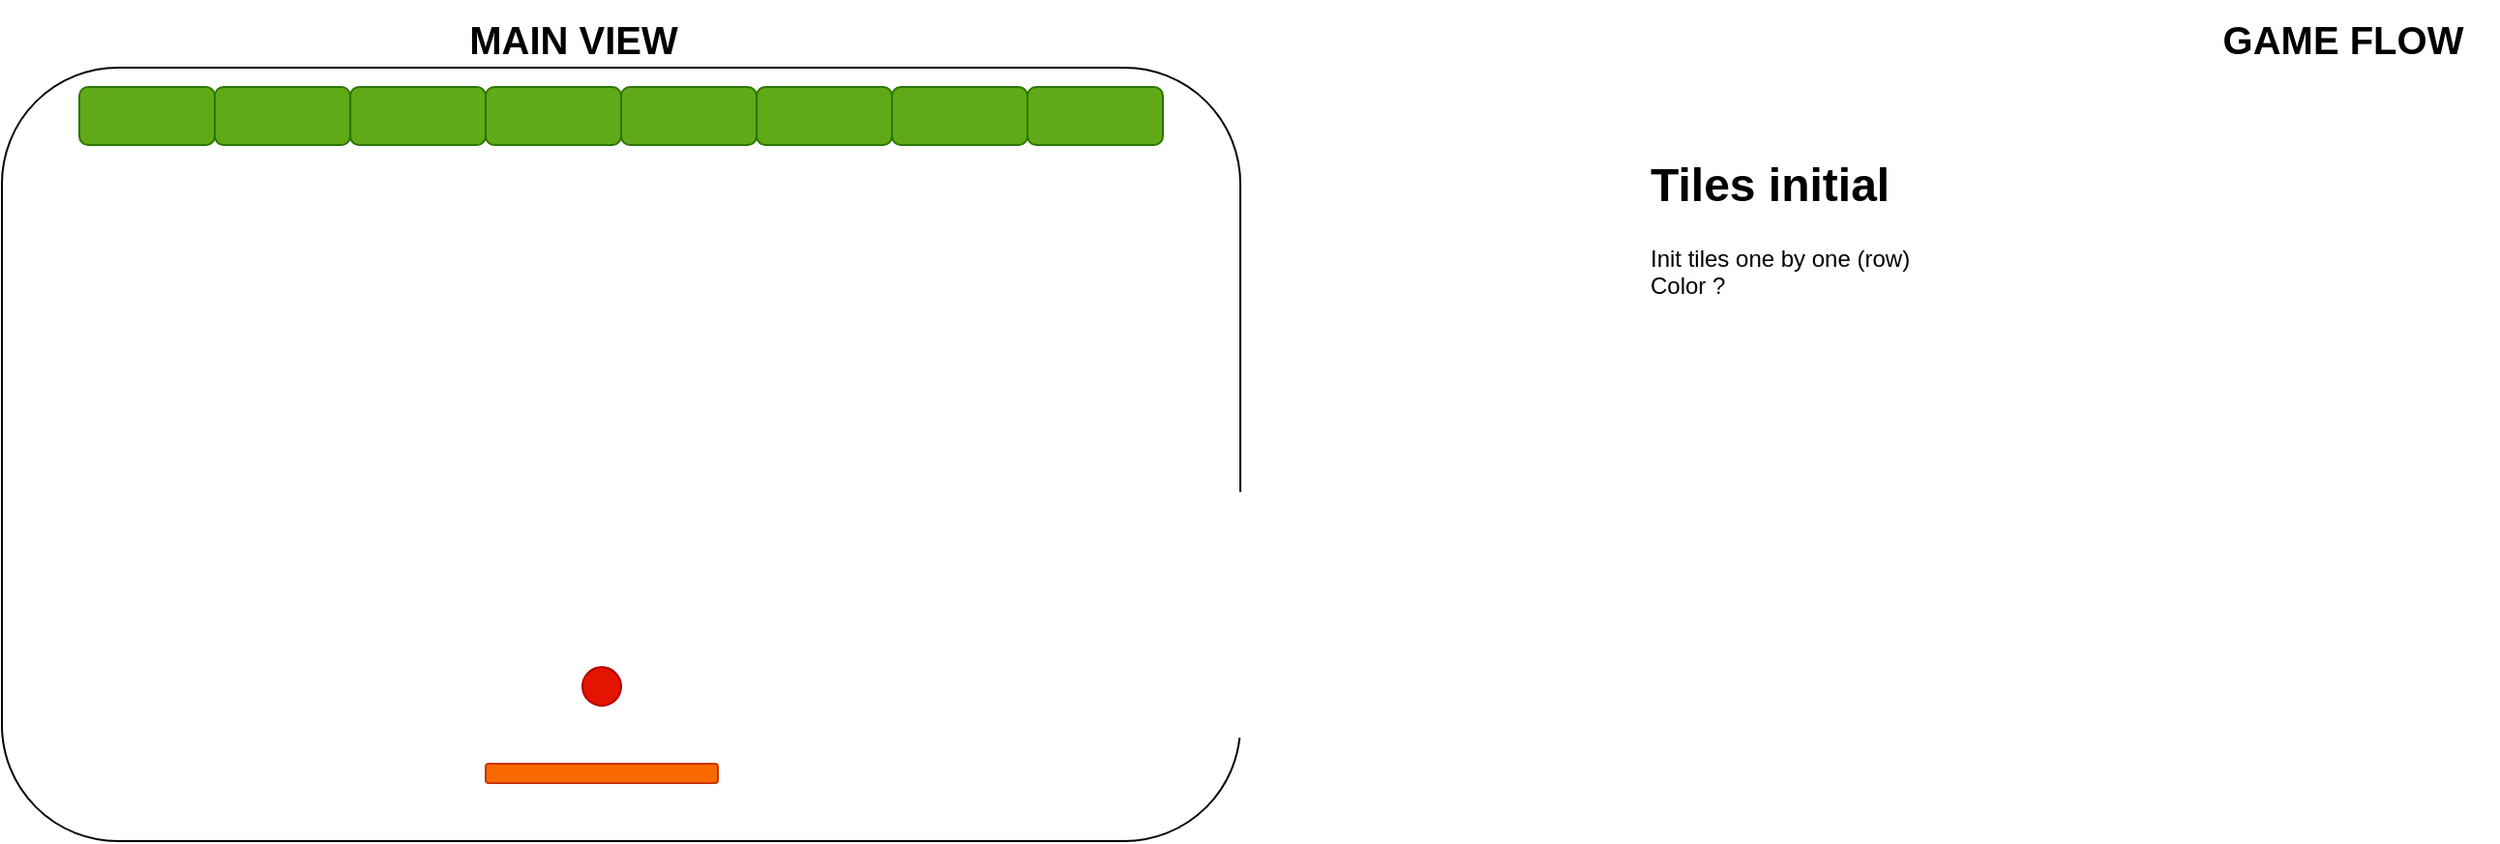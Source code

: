 <mxfile version="24.4.0" type="github">
  <diagram name="Страница — 1" id="_Dna42i9u4ze2QL8LWOY">
    <mxGraphModel dx="1434" dy="791" grid="1" gridSize="10" guides="1" tooltips="1" connect="1" arrows="1" fold="1" page="1" pageScale="1" pageWidth="827" pageHeight="1169" math="0" shadow="0">
      <root>
        <mxCell id="0" />
        <mxCell id="1" parent="0" />
        <mxCell id="10jJWK-blG1WuYGpEJU--1" value="" style="rounded=1;whiteSpace=wrap;html=1;aspect=fixed;movable=0;resizable=0;rotatable=0;deletable=0;editable=0;locked=1;connectable=0;" vertex="1" parent="1">
          <mxGeometry x="40" y="40" width="640" height="400" as="geometry" />
        </mxCell>
        <mxCell id="10jJWK-blG1WuYGpEJU--2" value="" style="rounded=1;whiteSpace=wrap;html=1;fillColor=#60a917;strokeColor=#2D7600;fontColor=#ffffff;" vertex="1" parent="1">
          <mxGeometry x="80" y="50" width="70" height="30" as="geometry" />
        </mxCell>
        <mxCell id="10jJWK-blG1WuYGpEJU--3" value="" style="rounded=1;whiteSpace=wrap;html=1;fillColor=#60a917;strokeColor=#2D7600;fontColor=#ffffff;" vertex="1" parent="1">
          <mxGeometry x="290" y="50" width="70" height="30" as="geometry" />
        </mxCell>
        <mxCell id="10jJWK-blG1WuYGpEJU--4" value="" style="rounded=1;whiteSpace=wrap;html=1;fillColor=#60a917;strokeColor=#2D7600;fontColor=#ffffff;" vertex="1" parent="1">
          <mxGeometry x="220" y="50" width="70" height="30" as="geometry" />
        </mxCell>
        <mxCell id="10jJWK-blG1WuYGpEJU--5" value="" style="rounded=1;whiteSpace=wrap;html=1;fillColor=#60a917;strokeColor=#2D7600;fontColor=#ffffff;" vertex="1" parent="1">
          <mxGeometry x="150" y="50" width="70" height="30" as="geometry" />
        </mxCell>
        <mxCell id="10jJWK-blG1WuYGpEJU--6" value="" style="rounded=1;whiteSpace=wrap;html=1;fillColor=#60a917;strokeColor=#2D7600;fontColor=#ffffff;" vertex="1" parent="1">
          <mxGeometry x="570" y="50" width="70" height="30" as="geometry" />
        </mxCell>
        <mxCell id="10jJWK-blG1WuYGpEJU--7" value="" style="rounded=1;whiteSpace=wrap;html=1;fillColor=#60a917;strokeColor=#2D7600;fontColor=#ffffff;" vertex="1" parent="1">
          <mxGeometry x="360" y="50" width="70" height="30" as="geometry" />
        </mxCell>
        <mxCell id="10jJWK-blG1WuYGpEJU--8" value="" style="rounded=1;whiteSpace=wrap;html=1;fillColor=#60a917;strokeColor=#2D7600;fontColor=#ffffff;" vertex="1" parent="1">
          <mxGeometry x="430" y="50" width="70" height="30" as="geometry" />
        </mxCell>
        <mxCell id="10jJWK-blG1WuYGpEJU--9" value="" style="rounded=1;whiteSpace=wrap;html=1;fillColor=#60a917;strokeColor=#2D7600;fontColor=#ffffff;" vertex="1" parent="1">
          <mxGeometry x="500" y="50" width="70" height="30" as="geometry" />
        </mxCell>
        <mxCell id="10jJWK-blG1WuYGpEJU--10" value="" style="rounded=1;whiteSpace=wrap;html=1;fillColor=#fa6800;fontColor=#000000;strokeColor=#C73500;" vertex="1" parent="1">
          <mxGeometry x="290" y="400" width="120" height="10" as="geometry" />
        </mxCell>
        <mxCell id="10jJWK-blG1WuYGpEJU--11" value="" style="ellipse;whiteSpace=wrap;html=1;aspect=fixed;fillColor=#e51400;fontColor=#ffffff;strokeColor=#B20000;" vertex="1" parent="1">
          <mxGeometry x="340" y="350" width="20" height="20" as="geometry" />
        </mxCell>
        <mxCell id="10jJWK-blG1WuYGpEJU--12" value="&lt;b&gt;&lt;font style=&quot;font-size: 20px;&quot;&gt;MAIN VIEW&lt;/font&gt;&lt;/b&gt;" style="text;html=1;align=center;verticalAlign=middle;resizable=0;points=[];autosize=1;strokeColor=none;fillColor=none;" vertex="1" parent="1">
          <mxGeometry x="270" y="5" width="130" height="40" as="geometry" />
        </mxCell>
        <mxCell id="10jJWK-blG1WuYGpEJU--14" value="GAME FLOW" style="text;html=1;align=center;verticalAlign=middle;whiteSpace=wrap;rounded=0;fontSize=20;fontStyle=1" vertex="1" parent="1">
          <mxGeometry x="1170" y="10" width="160" height="30" as="geometry" />
        </mxCell>
        <mxCell id="10jJWK-blG1WuYGpEJU--15" value="&lt;h1 style=&quot;margin-top: 0px;&quot;&gt;Tiles initial&lt;/h1&gt;&lt;div&gt;Init tiles one by one (row)&lt;/div&gt;&lt;div&gt;Color ?&lt;/div&gt;" style="text;html=1;whiteSpace=wrap;overflow=hidden;rounded=0;" vertex="1" parent="1">
          <mxGeometry x="890" y="80" width="180" height="120" as="geometry" />
        </mxCell>
      </root>
    </mxGraphModel>
  </diagram>
</mxfile>

